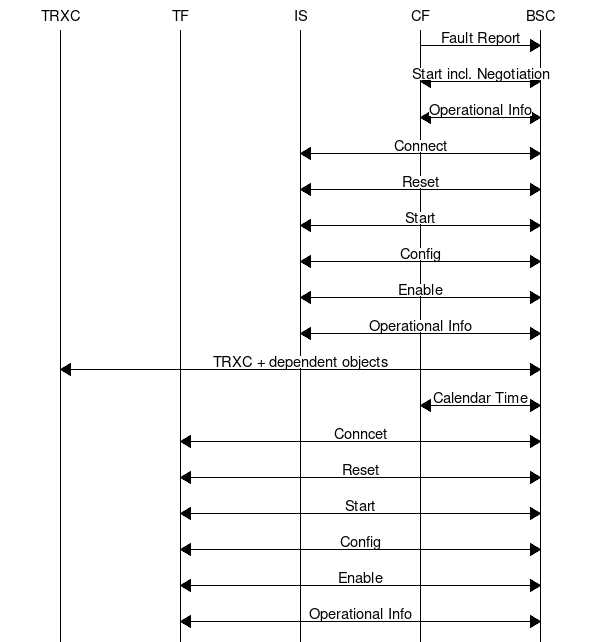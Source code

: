 msc {
	trxc [label="TRXC"], tf [label="TF"], is [label="IS"], cf [label="CF"], bsc [label="BSC"];
	cf => bsc	[label="Fault Report"];
	cf <=> bsc	[label="Start incl. Negotiation"];
	cf <=> bsc	[label="Operational Info"];

	is <=> bsc	[label="Connect"];
	is <=> bsc	[label="Reset"];
	is <=> bsc	[label="Start"];
	is <=> bsc	[label="Config"];
	is <=> bsc	[label="Enable"];
	is <=> bsc	[label="Operational Info"];

	trxc <=> bsc	[label="TRXC + dependent objects"];

	cf <=> bsc	[label="Calendar Time"];

	tf <=> bsc	[label="Conncet"];
	tf <=> bsc	[label="Reset"];
	tf <=> bsc	[label="Start"];
	tf <=> bsc	[label="Config"];
	tf <=> bsc	[label="Enable"];
	tf <=> bsc	[label="Operational Info"];
}
